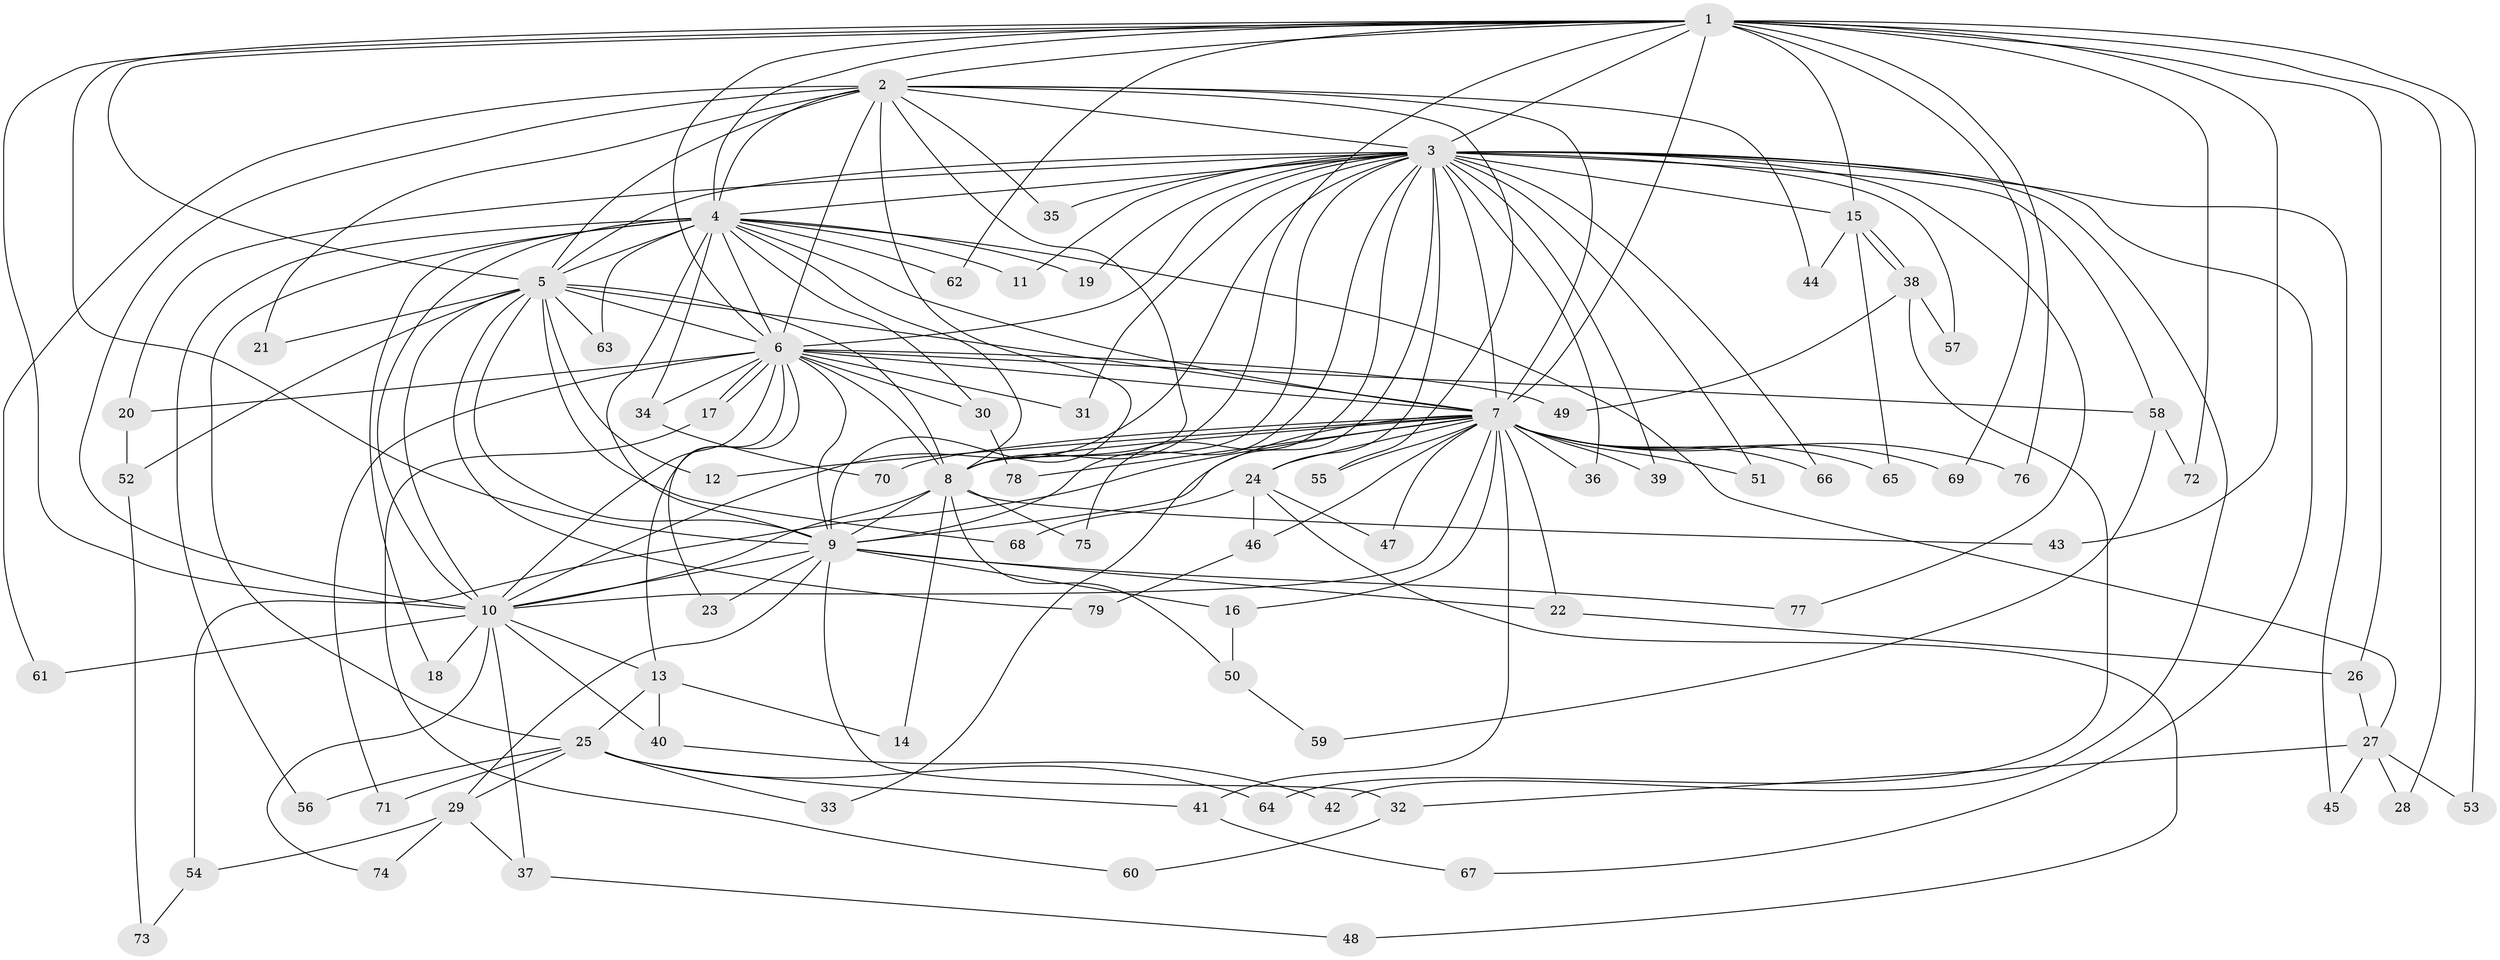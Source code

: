 // Generated by graph-tools (version 1.1) at 2025/11/02/27/25 16:11:01]
// undirected, 79 vertices, 183 edges
graph export_dot {
graph [start="1"]
  node [color=gray90,style=filled];
  1;
  2;
  3;
  4;
  5;
  6;
  7;
  8;
  9;
  10;
  11;
  12;
  13;
  14;
  15;
  16;
  17;
  18;
  19;
  20;
  21;
  22;
  23;
  24;
  25;
  26;
  27;
  28;
  29;
  30;
  31;
  32;
  33;
  34;
  35;
  36;
  37;
  38;
  39;
  40;
  41;
  42;
  43;
  44;
  45;
  46;
  47;
  48;
  49;
  50;
  51;
  52;
  53;
  54;
  55;
  56;
  57;
  58;
  59;
  60;
  61;
  62;
  63;
  64;
  65;
  66;
  67;
  68;
  69;
  70;
  71;
  72;
  73;
  74;
  75;
  76;
  77;
  78;
  79;
  1 -- 2;
  1 -- 3;
  1 -- 4;
  1 -- 5;
  1 -- 6;
  1 -- 7;
  1 -- 8;
  1 -- 9;
  1 -- 10;
  1 -- 15;
  1 -- 26;
  1 -- 28;
  1 -- 43;
  1 -- 53;
  1 -- 62;
  1 -- 69;
  1 -- 72;
  1 -- 76;
  2 -- 3;
  2 -- 4;
  2 -- 5;
  2 -- 6;
  2 -- 7;
  2 -- 8;
  2 -- 9;
  2 -- 10;
  2 -- 21;
  2 -- 35;
  2 -- 44;
  2 -- 55;
  2 -- 61;
  3 -- 4;
  3 -- 5;
  3 -- 6;
  3 -- 7;
  3 -- 8;
  3 -- 9;
  3 -- 10;
  3 -- 11;
  3 -- 15;
  3 -- 19;
  3 -- 20;
  3 -- 24;
  3 -- 31;
  3 -- 33;
  3 -- 35;
  3 -- 36;
  3 -- 39;
  3 -- 42;
  3 -- 45;
  3 -- 51;
  3 -- 57;
  3 -- 58;
  3 -- 66;
  3 -- 67;
  3 -- 75;
  3 -- 77;
  4 -- 5;
  4 -- 6;
  4 -- 7;
  4 -- 8;
  4 -- 9;
  4 -- 10;
  4 -- 11;
  4 -- 18;
  4 -- 19;
  4 -- 25;
  4 -- 27;
  4 -- 30;
  4 -- 34;
  4 -- 56;
  4 -- 62;
  4 -- 63;
  5 -- 6;
  5 -- 7;
  5 -- 8;
  5 -- 9;
  5 -- 10;
  5 -- 12;
  5 -- 21;
  5 -- 52;
  5 -- 63;
  5 -- 68;
  5 -- 79;
  6 -- 7;
  6 -- 8;
  6 -- 9;
  6 -- 10;
  6 -- 13;
  6 -- 17;
  6 -- 17;
  6 -- 20;
  6 -- 23;
  6 -- 30;
  6 -- 31;
  6 -- 34;
  6 -- 49;
  6 -- 58;
  6 -- 71;
  7 -- 8;
  7 -- 9;
  7 -- 10;
  7 -- 12;
  7 -- 16;
  7 -- 22;
  7 -- 24;
  7 -- 36;
  7 -- 39;
  7 -- 41;
  7 -- 46;
  7 -- 47;
  7 -- 51;
  7 -- 54;
  7 -- 55;
  7 -- 65;
  7 -- 66;
  7 -- 69;
  7 -- 70;
  7 -- 76;
  7 -- 78;
  8 -- 9;
  8 -- 10;
  8 -- 14;
  8 -- 43;
  8 -- 50;
  8 -- 75;
  9 -- 10;
  9 -- 16;
  9 -- 22;
  9 -- 23;
  9 -- 29;
  9 -- 32;
  9 -- 77;
  10 -- 13;
  10 -- 18;
  10 -- 37;
  10 -- 40;
  10 -- 61;
  10 -- 74;
  13 -- 14;
  13 -- 25;
  13 -- 40;
  15 -- 38;
  15 -- 38;
  15 -- 44;
  15 -- 65;
  16 -- 50;
  17 -- 60;
  20 -- 52;
  22 -- 26;
  24 -- 46;
  24 -- 47;
  24 -- 48;
  24 -- 68;
  25 -- 29;
  25 -- 33;
  25 -- 41;
  25 -- 56;
  25 -- 64;
  25 -- 71;
  26 -- 27;
  27 -- 28;
  27 -- 32;
  27 -- 45;
  27 -- 53;
  29 -- 37;
  29 -- 54;
  29 -- 74;
  30 -- 78;
  32 -- 60;
  34 -- 70;
  37 -- 48;
  38 -- 49;
  38 -- 57;
  38 -- 64;
  40 -- 42;
  41 -- 67;
  46 -- 79;
  50 -- 59;
  52 -- 73;
  54 -- 73;
  58 -- 59;
  58 -- 72;
}
